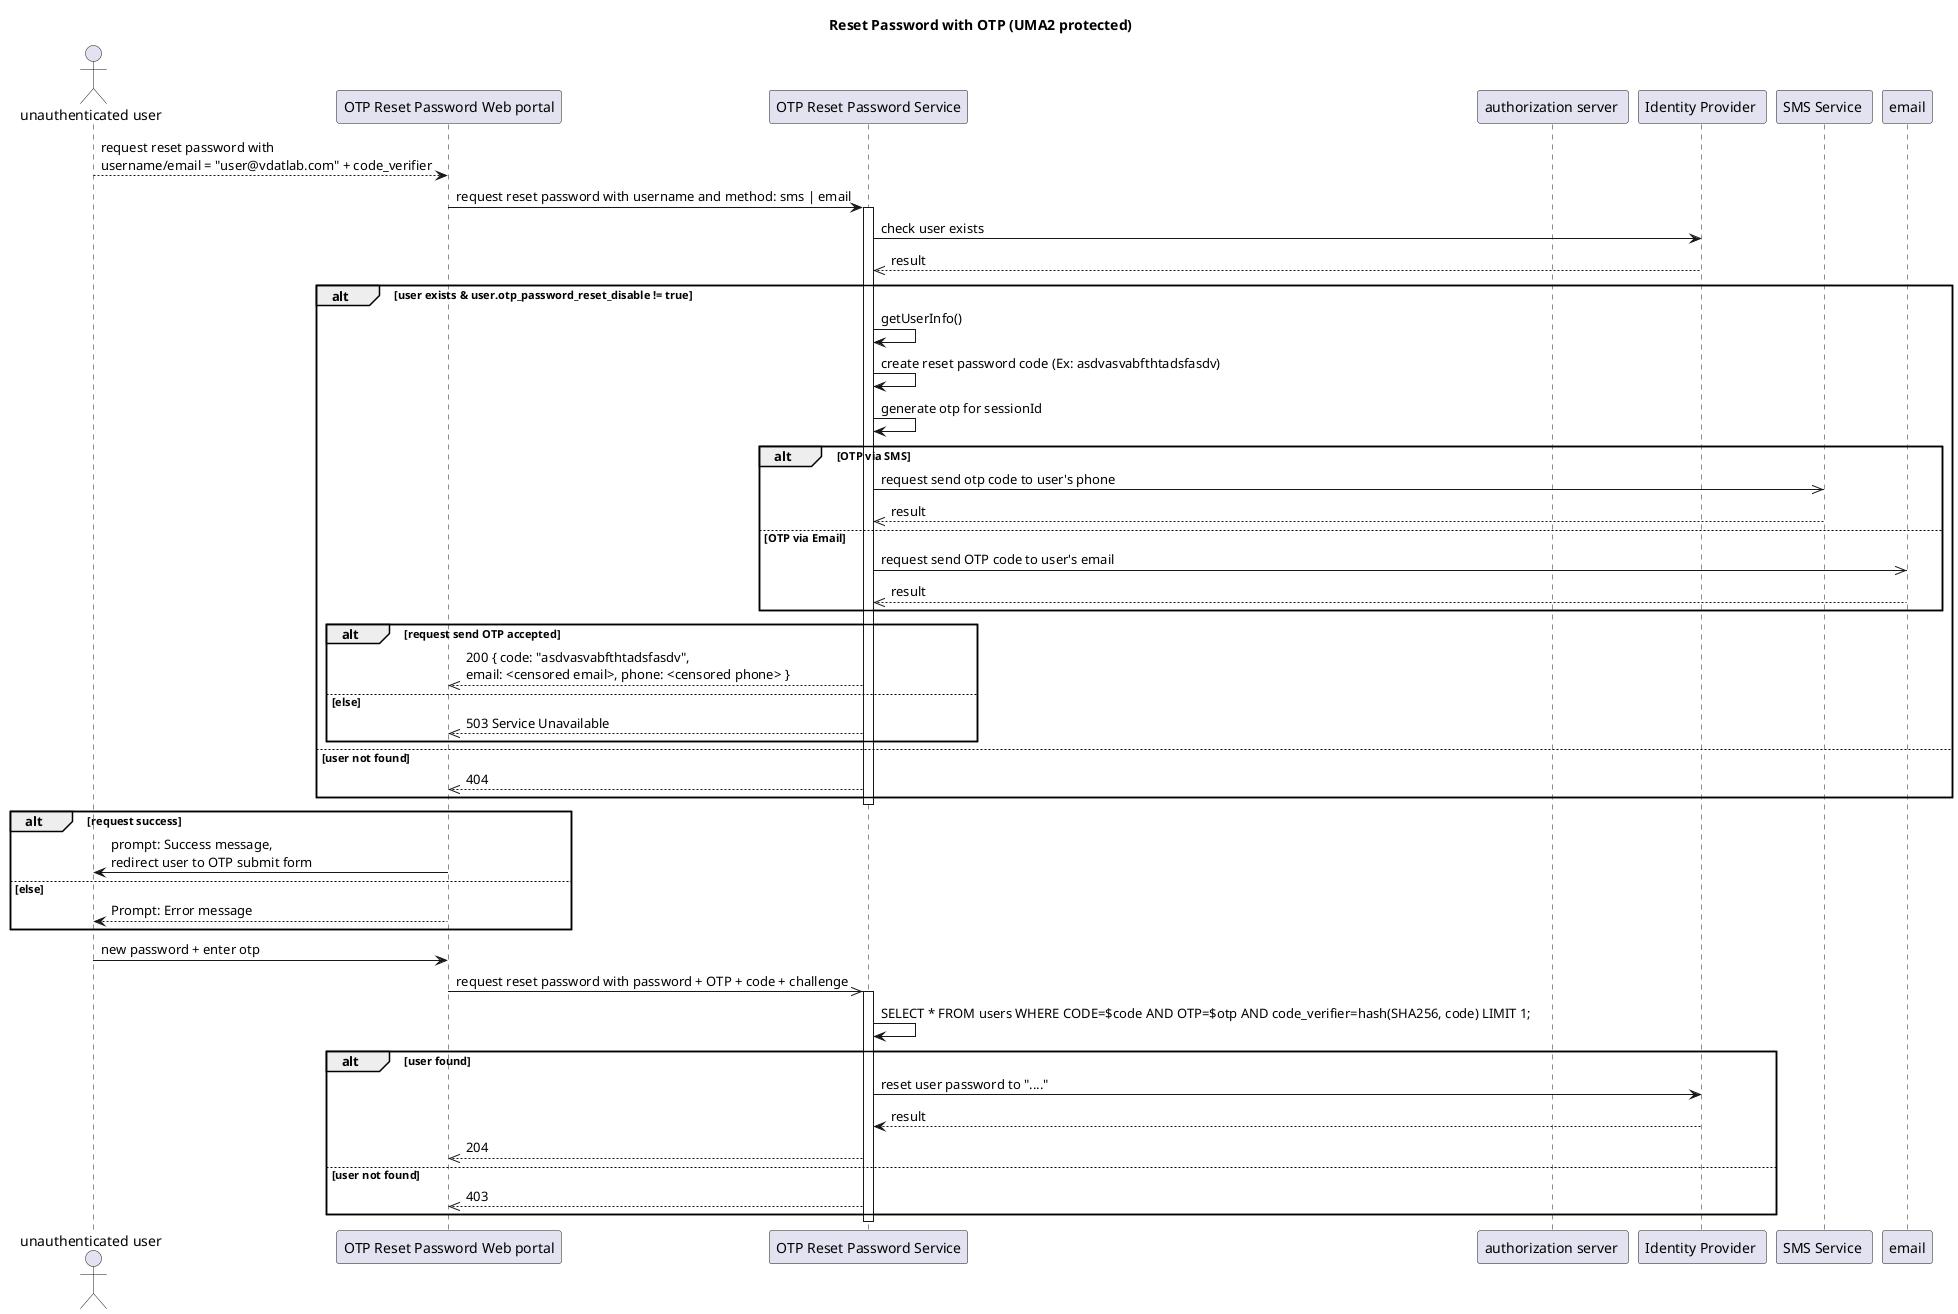 @startuml

title Reset Password with OTP (UMA2 protected)
actor "unauthenticated user" as rp
participant "OTP Reset Password Web portal" as client
participant "OTP Reset Password Service" as rs
participant "authorization server " as as
participant "Identity Provider " as idp
participant "SMS Service " as sms

rp --> client : request reset password with\nusername/email = "user@vdatlab.com" + code_verifier

client -> rs : request reset password with username and method: sms | email
activate rs
rs -> idp : check user exists
rs <<-- idp : result

alt user exists & user.otp_password_reset_disable != true
    rs -> rs : getUserInfo()
    rs -> rs : create reset password code (Ex: asdvasvabfthtadsfasdv)
    rs -> rs : generate otp for sessionId
    alt OTP via SMS
        rs ->> sms : request send otp code to user's phone
        rs <<-- sms : result
    else OTP via Email
        rs ->> email : request send OTP code to user's email
        rs <<-- email : result
    end
    alt request send OTP accepted
        client <<-- rs : 200 { code: "asdvasvabfthtadsfasdv",\nemail: <censored email>, phone: <censored phone> }
    else else
        client <<-- rs : 503 Service Unavailable
    end
else user not found
    client <<-- rs : 404
end
deactivate rs

alt request success
    rp <- client : prompt: Success message,\nredirect user to OTP submit form
else else
    rp <-- client : Prompt: Error message
end

rp -> client : new password + enter otp
client ->> rs : request reset password with password + OTP + code + challenge
activate rs
    rs -> rs : SELECT * FROM users WHERE CODE=$code AND OTP=$otp AND code_verifier=hash(SHA256, code) LIMIT 1;
    alt user found
        rs -> idp : reset user password to "...."
        rs <-- idp : result
        client <<-- rs : 204
    else user not found
        client <<-- rs : 403
    end
deactivate rs

deactivate client

@enduml
